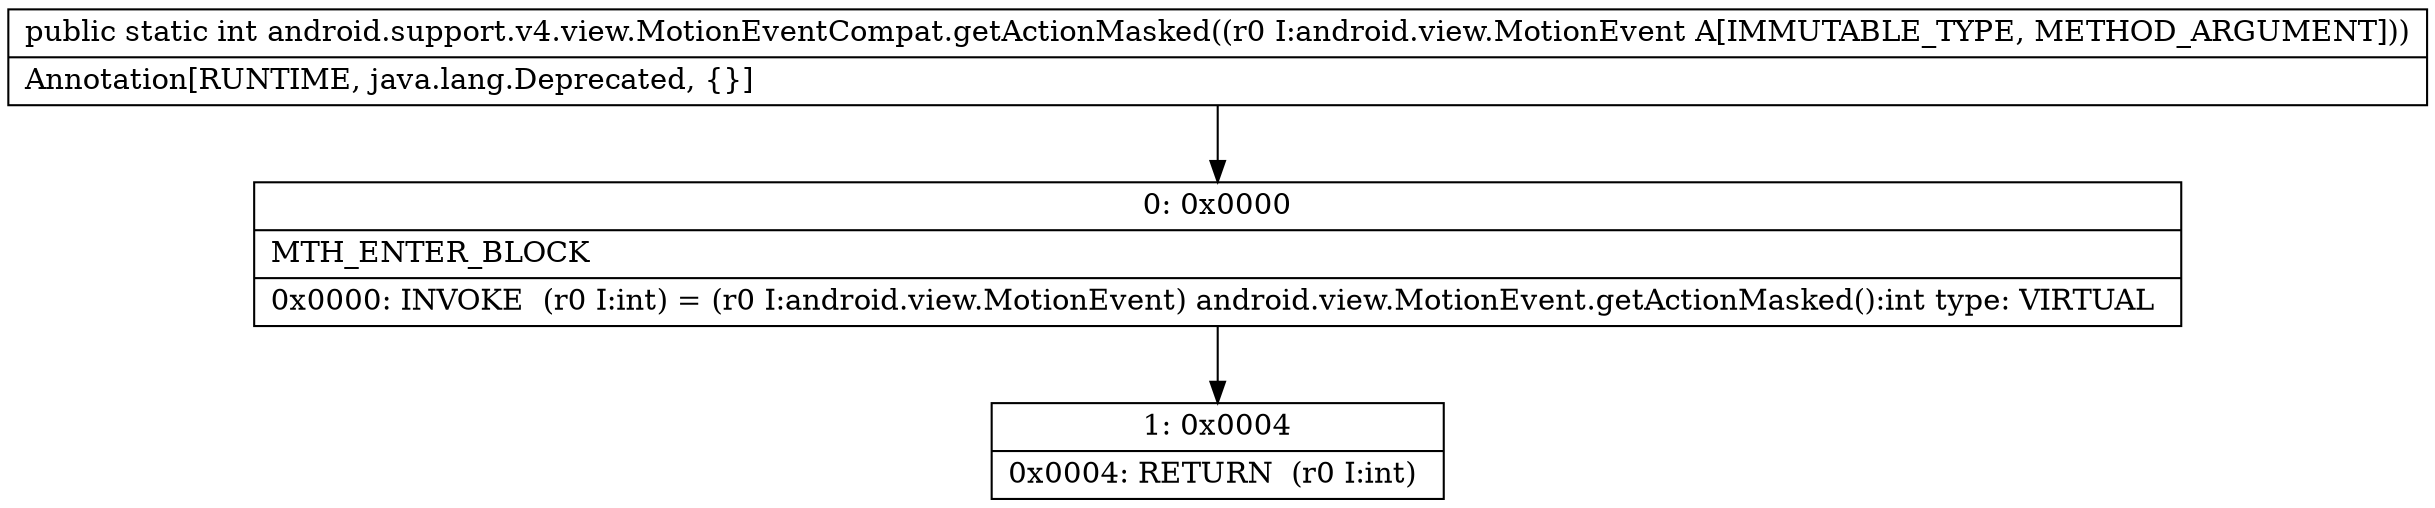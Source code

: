 digraph "CFG forandroid.support.v4.view.MotionEventCompat.getActionMasked(Landroid\/view\/MotionEvent;)I" {
Node_0 [shape=record,label="{0\:\ 0x0000|MTH_ENTER_BLOCK\l|0x0000: INVOKE  (r0 I:int) = (r0 I:android.view.MotionEvent) android.view.MotionEvent.getActionMasked():int type: VIRTUAL \l}"];
Node_1 [shape=record,label="{1\:\ 0x0004|0x0004: RETURN  (r0 I:int) \l}"];
MethodNode[shape=record,label="{public static int android.support.v4.view.MotionEventCompat.getActionMasked((r0 I:android.view.MotionEvent A[IMMUTABLE_TYPE, METHOD_ARGUMENT]))  | Annotation[RUNTIME, java.lang.Deprecated, \{\}]\l}"];
MethodNode -> Node_0;
Node_0 -> Node_1;
}

